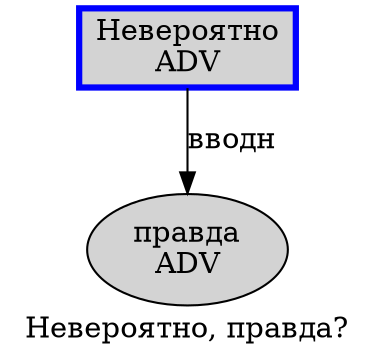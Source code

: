 digraph SENTENCE_95 {
	graph [label="Невероятно, правда?"]
	node [style=filled]
		0 [label="Невероятно
ADV" color=blue fillcolor=lightgray penwidth=3 shape=box]
		2 [label="правда
ADV" color="" fillcolor=lightgray penwidth=1 shape=ellipse]
			0 -> 2 [label="вводн"]
}
